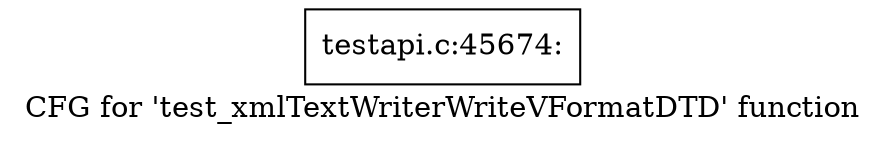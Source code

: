 digraph "CFG for 'test_xmlTextWriterWriteVFormatDTD' function" {
	label="CFG for 'test_xmlTextWriterWriteVFormatDTD' function";

	Node0x5934d40 [shape=record,label="{testapi.c:45674:}"];
}
